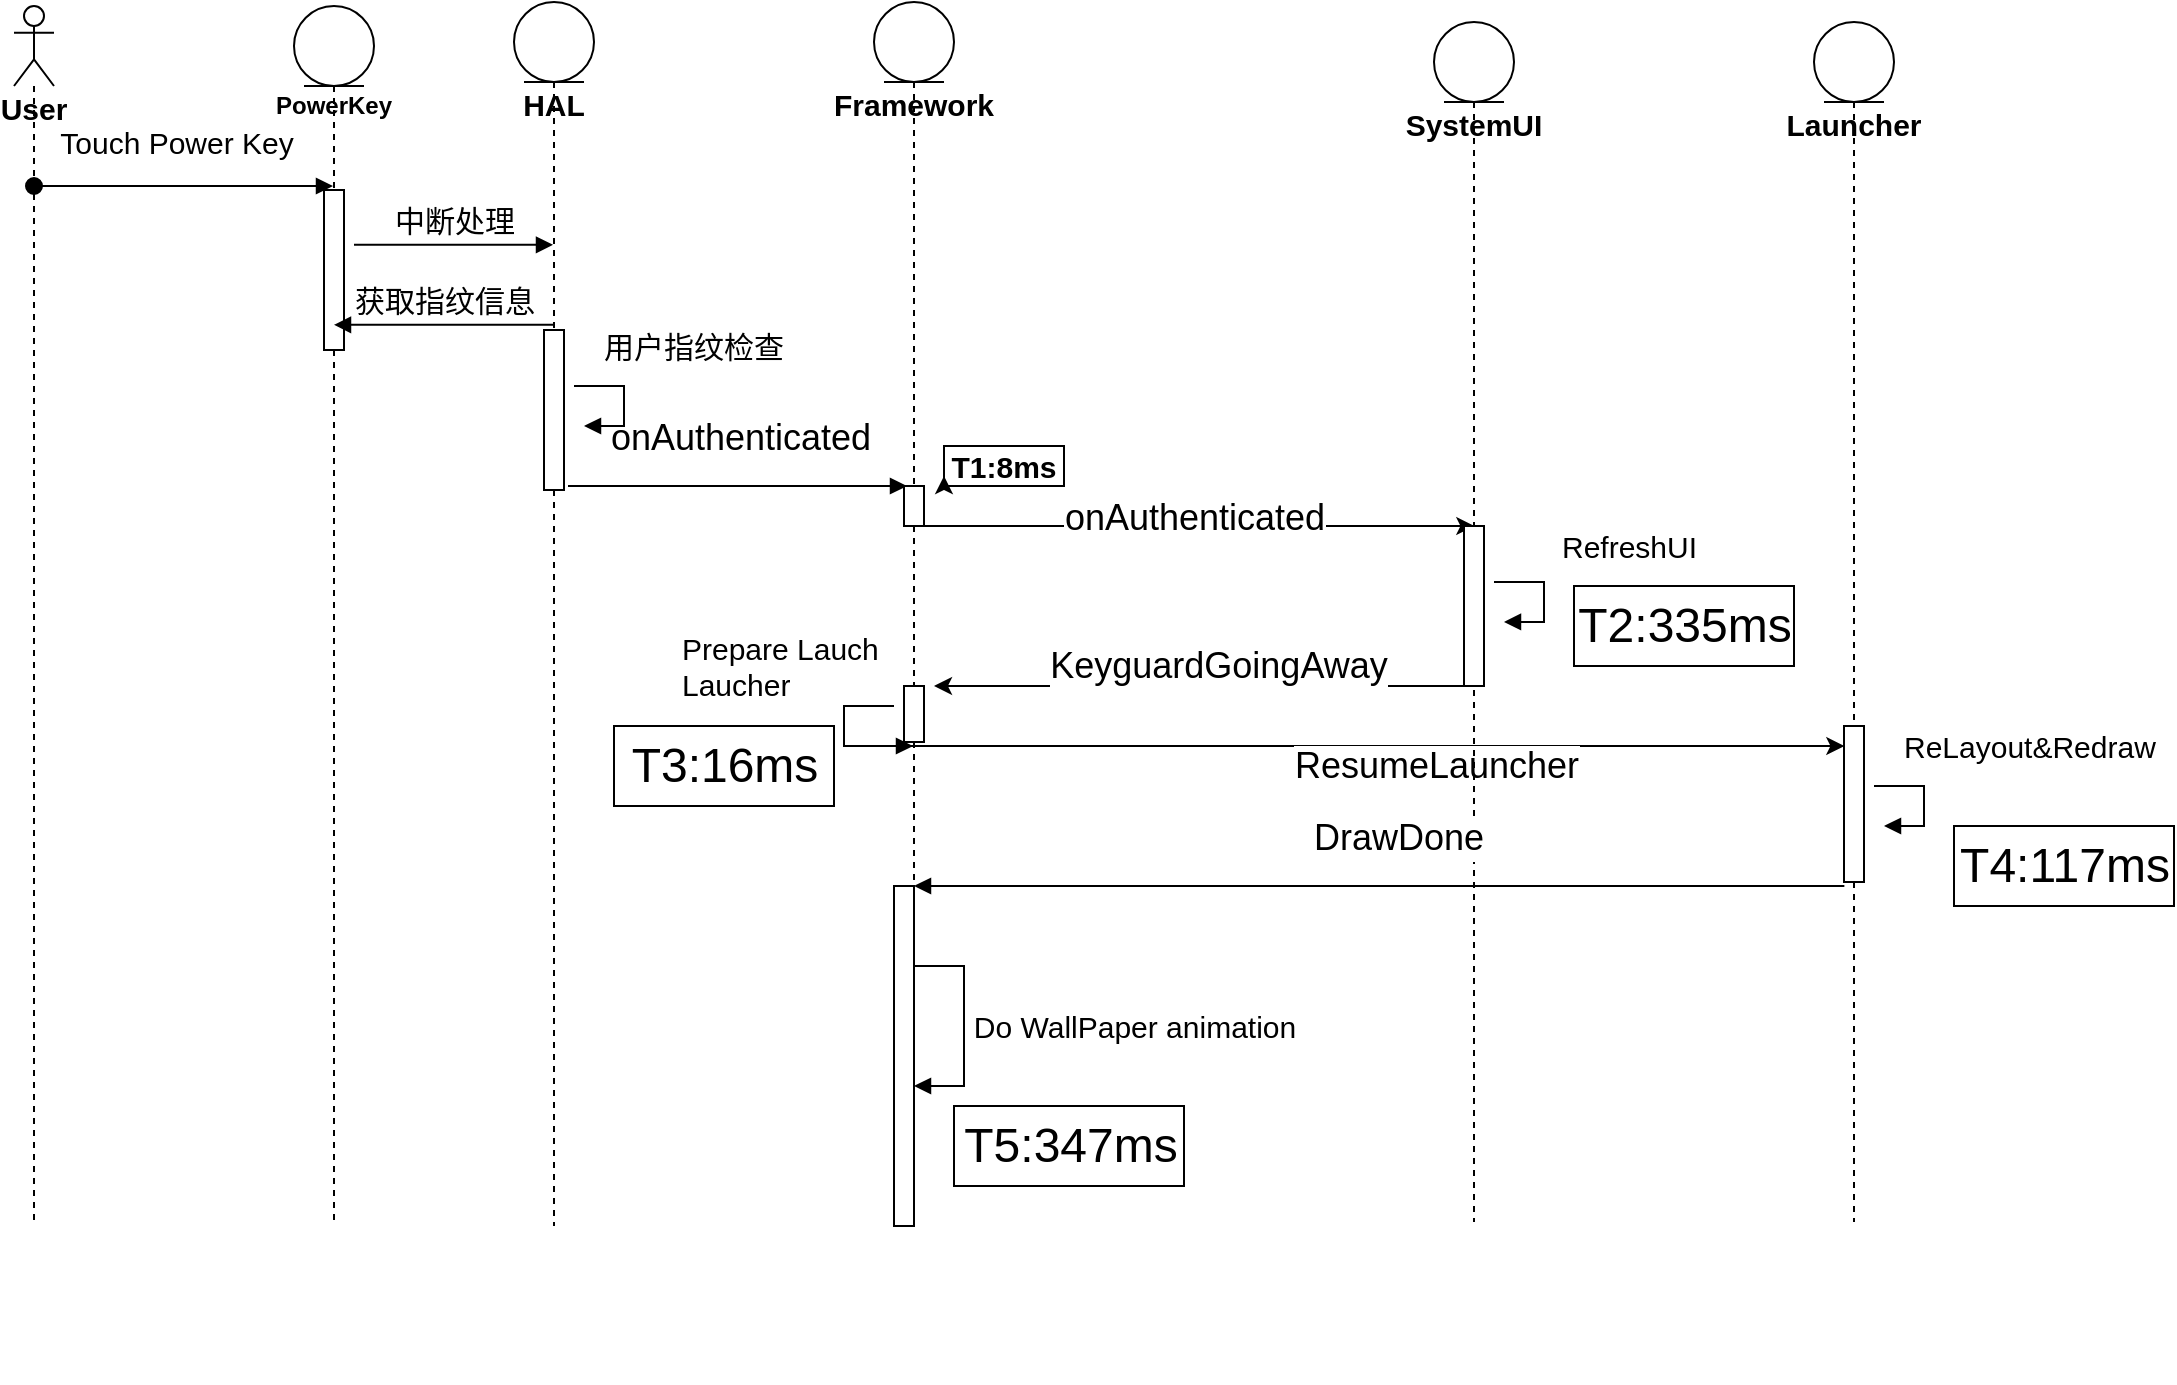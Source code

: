 <mxfile version="14.4.2" type="github">
  <diagram name="Page-1" id="e7e014a7-5840-1c2e-5031-d8a46d1fe8dd">
    <mxGraphModel dx="1298" dy="685" grid="1" gridSize="10" guides="1" tooltips="1" connect="1" arrows="1" fold="1" page="1" pageScale="1" pageWidth="1169" pageHeight="826" background="#ffffff" math="0" shadow="0">
      <root>
        <mxCell id="0" />
        <mxCell id="1" parent="0" />
        <mxCell id="w3tdlSialVUyiGjbRPjq-41" value="&lt;b&gt;PowerKey&lt;/b&gt;" style="shape=umlLifeline;participant=umlEntity;perimeter=lifelinePerimeter;whiteSpace=wrap;html=1;container=1;collapsible=0;recursiveResize=0;verticalAlign=top;spacingTop=36;outlineConnect=0;size=40;" parent="1" vertex="1">
          <mxGeometry x="170" y="110" width="40" height="610" as="geometry" />
        </mxCell>
        <mxCell id="-dAc66lvm-f3iasSjSUs-8" value="" style="html=1;points=[];perimeter=orthogonalPerimeter;fontSize=15;" vertex="1" parent="w3tdlSialVUyiGjbRPjq-41">
          <mxGeometry x="15" y="92" width="10" height="80" as="geometry" />
        </mxCell>
        <mxCell id="w3tdlSialVUyiGjbRPjq-49" value="" style="edgeStyle=orthogonalEdgeStyle;rounded=0;orthogonalLoop=1;jettySize=auto;html=1;fontSize=18;" parent="1" edge="1">
          <mxGeometry relative="1" as="geometry">
            <Array as="points">
              <mxPoint x="540.68" y="369.94" />
              <mxPoint x="540.68" y="369.94" />
            </Array>
            <mxPoint x="480.004" y="369.999" as="sourcePoint" />
            <mxPoint x="760.18" y="369.999" as="targetPoint" />
          </mxGeometry>
        </mxCell>
        <mxCell id="w3tdlSialVUyiGjbRPjq-50" value="onAuthenticated" style="edgeLabel;html=1;align=center;verticalAlign=middle;resizable=0;points=[];fontSize=18;" parent="w3tdlSialVUyiGjbRPjq-49" vertex="1" connectable="0">
          <mxGeometry x="0.287" y="4" relative="1" as="geometry">
            <mxPoint x="-40.5" as="offset" />
          </mxGeometry>
        </mxCell>
        <mxCell id="w3tdlSialVUyiGjbRPjq-55" value="" style="edgeStyle=orthogonalEdgeStyle;rounded=0;orthogonalLoop=1;jettySize=auto;html=1;fontSize=18;" parent="1" edge="1">
          <mxGeometry relative="1" as="geometry">
            <Array as="points">
              <mxPoint x="615.68" y="479.94" />
              <mxPoint x="615.68" y="479.94" />
            </Array>
            <mxPoint x="475.004" y="479.999" as="sourcePoint" />
            <mxPoint x="945.18" y="479.999" as="targetPoint" />
          </mxGeometry>
        </mxCell>
        <mxCell id="w3tdlSialVUyiGjbRPjq-56" value="ResumeLauncher" style="edgeLabel;html=1;align=center;verticalAlign=middle;resizable=0;points=[];fontSize=18;" parent="w3tdlSialVUyiGjbRPjq-55" vertex="1" connectable="0">
          <mxGeometry x="0.405" y="-2" relative="1" as="geometry">
            <mxPoint x="-65" y="8" as="offset" />
          </mxGeometry>
        </mxCell>
        <mxCell id="w3tdlSialVUyiGjbRPjq-43" value="&lt;font style=&quot;font-size: 15px&quot;&gt;&lt;b&gt;HAL&lt;/b&gt;&lt;/font&gt;" style="shape=umlLifeline;participant=umlEntity;perimeter=lifelinePerimeter;whiteSpace=wrap;html=1;container=1;collapsible=0;recursiveResize=0;verticalAlign=top;spacingTop=36;outlineConnect=0;" parent="1" vertex="1">
          <mxGeometry x="280" y="108" width="40" height="612" as="geometry" />
        </mxCell>
        <mxCell id="-dAc66lvm-f3iasSjSUs-15" value="" style="html=1;points=[];perimeter=orthogonalPerimeter;fontSize=15;" vertex="1" parent="w3tdlSialVUyiGjbRPjq-43">
          <mxGeometry x="15" y="164" width="10" height="80" as="geometry" />
        </mxCell>
        <mxCell id="w3tdlSialVUyiGjbRPjq-46" value="onAuthenticated" style="html=1;verticalAlign=bottom;endArrow=block;fontSize=18;" parent="1" edge="1">
          <mxGeometry x="0.007" y="10" width="80" relative="1" as="geometry">
            <mxPoint x="307" y="350" as="sourcePoint" />
            <mxPoint x="476.5" y="350" as="targetPoint" />
            <Array as="points">
              <mxPoint x="357.5" y="350" />
            </Array>
            <mxPoint as="offset" />
          </mxGeometry>
        </mxCell>
        <mxCell id="w3tdlSialVUyiGjbRPjq-52" value="" style="edgeStyle=orthogonalEdgeStyle;rounded=0;orthogonalLoop=1;jettySize=auto;html=1;fontSize=18;" parent="1" edge="1">
          <mxGeometry relative="1" as="geometry">
            <Array as="points">
              <mxPoint x="600.68" y="449.94" />
              <mxPoint x="600.68" y="449.94" />
            </Array>
            <mxPoint x="760.18" y="449.999" as="sourcePoint" />
            <mxPoint x="490" y="450" as="targetPoint" />
          </mxGeometry>
        </mxCell>
        <mxCell id="w3tdlSialVUyiGjbRPjq-53" value="KeyguardGoingAway&lt;br&gt;" style="edgeLabel;html=1;align=center;verticalAlign=middle;resizable=0;points=[];fontSize=18;" parent="w3tdlSialVUyiGjbRPjq-52" vertex="1" connectable="0">
          <mxGeometry x="-0.231" y="-1" relative="1" as="geometry">
            <mxPoint x="-24.17" y="-9.07" as="offset" />
          </mxGeometry>
        </mxCell>
        <mxCell id="w3tdlSialVUyiGjbRPjq-48" value="Framework" style="shape=umlLifeline;participant=umlEntity;perimeter=lifelinePerimeter;whiteSpace=wrap;html=1;container=1;collapsible=0;recursiveResize=0;verticalAlign=top;spacingTop=36;outlineConnect=0;fontSize=15;fontStyle=1" parent="1" vertex="1">
          <mxGeometry x="460" y="108" width="40" height="612" as="geometry" />
        </mxCell>
        <mxCell id="-dAc66lvm-f3iasSjSUs-31" value="" style="html=1;points=[];perimeter=orthogonalPerimeter;fontSize=15;" vertex="1" parent="w3tdlSialVUyiGjbRPjq-48">
          <mxGeometry x="15" y="242" width="10" height="20" as="geometry" />
        </mxCell>
        <mxCell id="-dAc66lvm-f3iasSjSUs-43" value="" style="html=1;points=[];perimeter=orthogonalPerimeter;fontSize=15;" vertex="1" parent="w3tdlSialVUyiGjbRPjq-48">
          <mxGeometry x="15" y="342" width="10" height="28" as="geometry" />
        </mxCell>
        <mxCell id="w3tdlSialVUyiGjbRPjq-54" value="SystemUI" style="shape=umlLifeline;participant=umlEntity;perimeter=lifelinePerimeter;whiteSpace=wrap;html=1;container=1;collapsible=0;recursiveResize=0;verticalAlign=top;spacingTop=36;outlineConnect=0;fontSize=15;fontStyle=1" parent="1" vertex="1">
          <mxGeometry x="740" y="118" width="40" height="600" as="geometry" />
        </mxCell>
        <mxCell id="-dAc66lvm-f3iasSjSUs-18" value="" style="html=1;points=[];perimeter=orthogonalPerimeter;fontSize=15;" vertex="1" parent="w3tdlSialVUyiGjbRPjq-54">
          <mxGeometry x="15" y="252" width="10" height="80" as="geometry" />
        </mxCell>
        <mxCell id="w3tdlSialVUyiGjbRPjq-58" value="DrawDone&lt;br&gt;" style="html=1;verticalAlign=bottom;endArrow=block;fontSize=18;" parent="1" target="w3tdlSialVUyiGjbRPjq-48" edge="1">
          <mxGeometry x="-0.042" y="-10" width="80" relative="1" as="geometry">
            <mxPoint x="945.18" y="550" as="sourcePoint" />
            <mxPoint x="413.0" y="750.9" as="targetPoint" />
            <Array as="points">
              <mxPoint x="815.68" y="550" />
            </Array>
            <mxPoint as="offset" />
          </mxGeometry>
        </mxCell>
        <mxCell id="w3tdlSialVUyiGjbRPjq-71" value="Do WallPaper animation" style="text;strokeColor=none;fillColor=none;html=1;fontSize=15;fontStyle=0;verticalAlign=middle;align=center;" parent="1" vertex="1">
          <mxGeometry x="540" y="600" width="100" height="40" as="geometry" />
        </mxCell>
        <mxCell id="w3tdlSialVUyiGjbRPjq-81" value="&lt;span style=&quot;font-weight: normal&quot;&gt;T2:335ms&lt;/span&gt;" style="text;fillColor=none;html=1;fontSize=24;fontStyle=1;verticalAlign=middle;align=center;rounded=0;strokeColor=#000000;" parent="1" vertex="1">
          <mxGeometry x="810" y="400" width="110" height="40" as="geometry" />
        </mxCell>
        <mxCell id="w3tdlSialVUyiGjbRPjq-82" value="T4:117ms" style="text;fillColor=none;html=1;fontSize=24;fontStyle=0;verticalAlign=middle;align=center;strokeColor=#000000;" parent="1" vertex="1">
          <mxGeometry x="1000" y="520" width="110" height="40" as="geometry" />
        </mxCell>
        <mxCell id="w3tdlSialVUyiGjbRPjq-83" value="T5:347ms" style="text;fillColor=none;html=1;fontSize=24;fontStyle=0;verticalAlign=middle;align=center;strokeColor=#000000;" parent="1" vertex="1">
          <mxGeometry x="500" y="660" width="115" height="40" as="geometry" />
        </mxCell>
        <mxCell id="-dAc66lvm-f3iasSjSUs-4" value="User" style="shape=umlLifeline;participant=umlActor;perimeter=lifelinePerimeter;whiteSpace=wrap;html=1;container=1;collapsible=0;recursiveResize=0;verticalAlign=top;spacingTop=36;outlineConnect=0;horizontal=1;fontStyle=1;fontSize=15;" vertex="1" parent="1">
          <mxGeometry x="30" y="110" width="20" height="610" as="geometry" />
        </mxCell>
        <mxCell id="-dAc66lvm-f3iasSjSUs-9" value="Touch Power Key" style="html=1;verticalAlign=bottom;startArrow=oval;endArrow=block;startSize=8;fontSize=15;" edge="1" target="w3tdlSialVUyiGjbRPjq-41" parent="1" source="-dAc66lvm-f3iasSjSUs-4">
          <mxGeometry x="-0.059" y="10" relative="1" as="geometry">
            <mxPoint x="110" y="250" as="sourcePoint" />
            <Array as="points">
              <mxPoint x="60" y="200" />
              <mxPoint x="110" y="200" />
            </Array>
            <mxPoint as="offset" />
          </mxGeometry>
        </mxCell>
        <mxCell id="-dAc66lvm-f3iasSjSUs-11" value="中断处理" style="html=1;verticalAlign=bottom;endArrow=block;fontSize=15;" edge="1" parent="1" target="w3tdlSialVUyiGjbRPjq-43">
          <mxGeometry width="80" relative="1" as="geometry">
            <mxPoint x="200" y="229.41" as="sourcePoint" />
            <mxPoint x="280" y="229.41" as="targetPoint" />
          </mxGeometry>
        </mxCell>
        <mxCell id="-dAc66lvm-f3iasSjSUs-14" value="获取指纹信息" style="html=1;verticalAlign=bottom;endArrow=block;fontSize=15;" edge="1" parent="1" target="w3tdlSialVUyiGjbRPjq-41">
          <mxGeometry width="80" relative="1" as="geometry">
            <mxPoint x="300" y="269.41" as="sourcePoint" />
            <mxPoint x="380" y="269.41" as="targetPoint" />
          </mxGeometry>
        </mxCell>
        <mxCell id="-dAc66lvm-f3iasSjSUs-17" value="用户指纹检查" style="edgeStyle=orthogonalEdgeStyle;html=1;align=left;spacingLeft=2;endArrow=block;rounded=0;entryX=1;entryY=0;fontSize=15;" edge="1" parent="1">
          <mxGeometry x="-0.694" y="20" relative="1" as="geometry">
            <mxPoint x="310" y="300" as="sourcePoint" />
            <Array as="points">
              <mxPoint x="335" y="300" />
            </Array>
            <mxPoint x="315" y="320" as="targetPoint" />
            <mxPoint x="1" as="offset" />
          </mxGeometry>
        </mxCell>
        <mxCell id="-dAc66lvm-f3iasSjSUs-20" value="RefreshUI" style="edgeStyle=orthogonalEdgeStyle;html=1;align=left;spacingLeft=2;endArrow=block;rounded=0;entryX=1;entryY=0;fontSize=15;" edge="1" parent="1">
          <mxGeometry x="-0.231" y="19" relative="1" as="geometry">
            <mxPoint x="770" y="397.97" as="sourcePoint" />
            <Array as="points">
              <mxPoint x="795" y="397.97" />
            </Array>
            <mxPoint x="775" y="417.97" as="targetPoint" />
            <mxPoint x="-14" y="-18" as="offset" />
          </mxGeometry>
        </mxCell>
        <mxCell id="-dAc66lvm-f3iasSjSUs-21" value="Launcher" style="shape=umlLifeline;participant=umlEntity;perimeter=lifelinePerimeter;whiteSpace=wrap;html=1;container=1;collapsible=0;recursiveResize=0;verticalAlign=top;spacingTop=36;outlineConnect=0;fontSize=15;fontStyle=1" vertex="1" parent="1">
          <mxGeometry x="930" y="118" width="40" height="600" as="geometry" />
        </mxCell>
        <mxCell id="-dAc66lvm-f3iasSjSUs-22" value="" style="html=1;points=[];perimeter=orthogonalPerimeter;fontSize=15;" vertex="1" parent="-dAc66lvm-f3iasSjSUs-21">
          <mxGeometry x="15" y="352" width="10" height="78" as="geometry" />
        </mxCell>
        <mxCell id="-dAc66lvm-f3iasSjSUs-23" value="ReLayout&amp;amp;Redraw" style="edgeStyle=orthogonalEdgeStyle;html=1;align=left;spacingLeft=2;endArrow=block;rounded=0;entryX=1;entryY=0;fontSize=15;" edge="1" parent="1">
          <mxGeometry x="-0.694" y="20" relative="1" as="geometry">
            <mxPoint x="960" y="500" as="sourcePoint" />
            <Array as="points">
              <mxPoint x="985" y="500" />
            </Array>
            <mxPoint x="965" y="520" as="targetPoint" />
            <mxPoint x="1" as="offset" />
          </mxGeometry>
        </mxCell>
        <mxCell id="-dAc66lvm-f3iasSjSUs-27" value="&lt;b&gt;T1:8ms&lt;/b&gt;" style="text;html=1;fillColor=none;align=center;verticalAlign=middle;whiteSpace=wrap;rounded=0;fontSize=15;strokeColor=#000000;" vertex="1" parent="1">
          <mxGeometry x="495" y="330" width="60" height="20" as="geometry" />
        </mxCell>
        <mxCell id="-dAc66lvm-f3iasSjSUs-36" value="" style="edgeStyle=orthogonalEdgeStyle;html=1;align=left;spacingLeft=2;endArrow=block;rounded=0;fontSize=15;" edge="1" parent="1">
          <mxGeometry x="-0.231" y="19" relative="1" as="geometry">
            <mxPoint x="480" y="590" as="sourcePoint" />
            <Array as="points">
              <mxPoint x="505" y="590" />
              <mxPoint x="505" y="650" />
            </Array>
            <mxPoint x="480" y="650" as="targetPoint" />
            <mxPoint x="-14" y="-18" as="offset" />
          </mxGeometry>
        </mxCell>
        <mxCell id="-dAc66lvm-f3iasSjSUs-38" style="edgeStyle=orthogonalEdgeStyle;rounded=0;orthogonalLoop=1;jettySize=auto;html=1;exitX=0.5;exitY=1;exitDx=0;exitDy=0;fontSize=15;" edge="1" parent="1">
          <mxGeometry relative="1" as="geometry">
            <mxPoint x="480" y="790" as="sourcePoint" />
            <mxPoint x="480" y="790" as="targetPoint" />
          </mxGeometry>
        </mxCell>
        <mxCell id="-dAc66lvm-f3iasSjSUs-41" value="Prepare Lauch&lt;br&gt;Laucher" style="edgeStyle=orthogonalEdgeStyle;html=1;align=left;spacingLeft=2;endArrow=block;rounded=0;fontSize=15;" edge="1" parent="1" target="w3tdlSialVUyiGjbRPjq-48">
          <mxGeometry x="-0.371" y="-87" relative="1" as="geometry">
            <mxPoint x="470" y="460" as="sourcePoint" />
            <Array as="points">
              <mxPoint x="445" y="460" />
              <mxPoint x="445" y="480" />
            </Array>
            <mxPoint x="425" y="480" as="targetPoint" />
            <mxPoint x="2" y="-20" as="offset" />
          </mxGeometry>
        </mxCell>
        <mxCell id="-dAc66lvm-f3iasSjSUs-42" value="&lt;span style=&quot;font-weight: normal&quot;&gt;T3:16ms&lt;/span&gt;" style="text;fillColor=none;html=1;fontSize=24;fontStyle=1;verticalAlign=middle;align=center;rounded=0;strokeColor=#000000;" vertex="1" parent="1">
          <mxGeometry x="330" y="470" width="110" height="40" as="geometry" />
        </mxCell>
        <mxCell id="-dAc66lvm-f3iasSjSUs-44" value="" style="html=1;points=[];perimeter=orthogonalPerimeter;fontSize=15;" vertex="1" parent="1">
          <mxGeometry x="470" y="550" width="10" height="170" as="geometry" />
        </mxCell>
        <mxCell id="-dAc66lvm-f3iasSjSUs-45" style="edgeStyle=orthogonalEdgeStyle;rounded=0;orthogonalLoop=1;jettySize=auto;html=1;exitX=0.25;exitY=1;exitDx=0;exitDy=0;entryX=0;entryY=0.75;entryDx=0;entryDy=0;fontSize=15;" edge="1" parent="1" source="-dAc66lvm-f3iasSjSUs-27" target="-dAc66lvm-f3iasSjSUs-27">
          <mxGeometry relative="1" as="geometry" />
        </mxCell>
      </root>
    </mxGraphModel>
  </diagram>
</mxfile>
